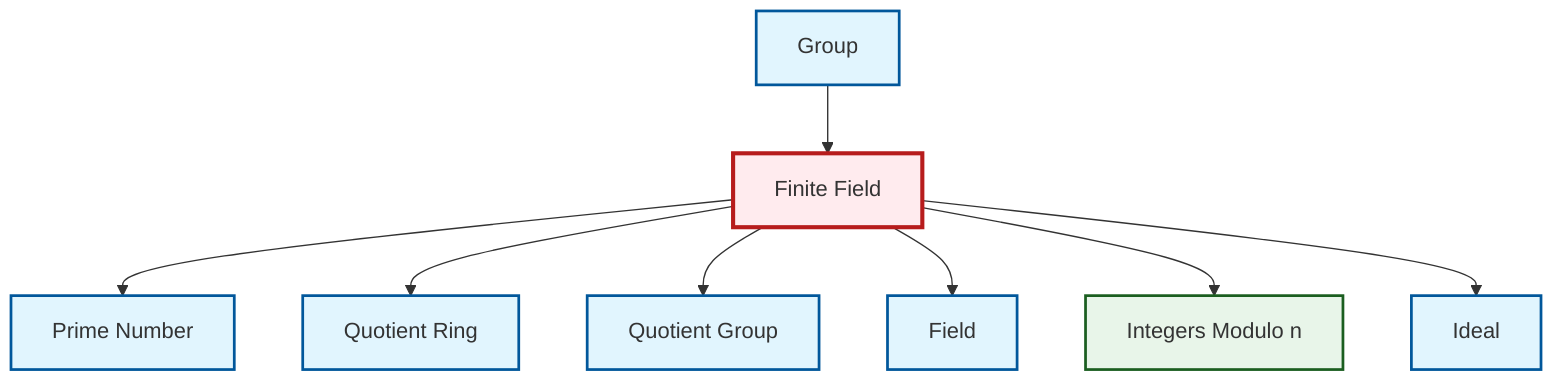 graph TD
    classDef definition fill:#e1f5fe,stroke:#01579b,stroke-width:2px
    classDef theorem fill:#f3e5f5,stroke:#4a148c,stroke-width:2px
    classDef axiom fill:#fff3e0,stroke:#e65100,stroke-width:2px
    classDef example fill:#e8f5e9,stroke:#1b5e20,stroke-width:2px
    classDef current fill:#ffebee,stroke:#b71c1c,stroke-width:3px
    def-group["Group"]:::definition
    def-prime["Prime Number"]:::definition
    ex-quotient-integers-mod-n["Integers Modulo n"]:::example
    ex-finite-field["Finite Field"]:::example
    def-ideal["Ideal"]:::definition
    def-field["Field"]:::definition
    def-quotient-group["Quotient Group"]:::definition
    def-quotient-ring["Quotient Ring"]:::definition
    def-group --> ex-finite-field
    ex-finite-field --> def-prime
    ex-finite-field --> def-quotient-ring
    ex-finite-field --> def-quotient-group
    ex-finite-field --> def-field
    ex-finite-field --> ex-quotient-integers-mod-n
    ex-finite-field --> def-ideal
    class ex-finite-field current